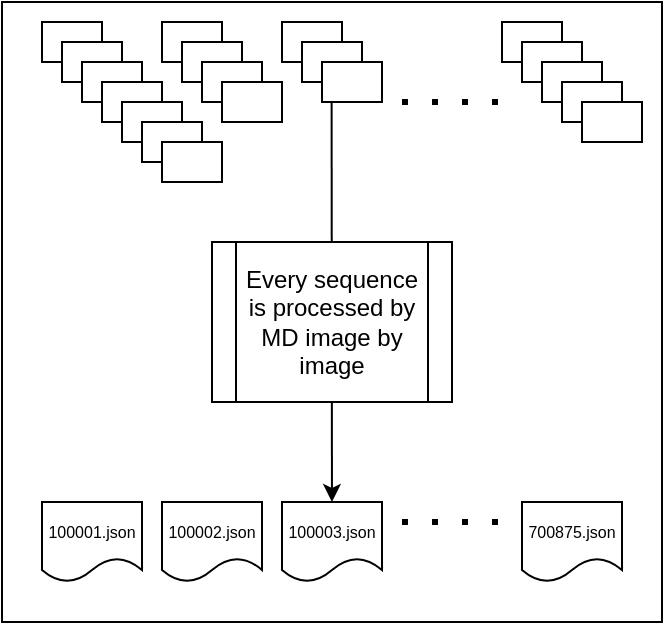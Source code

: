 <mxfile version="27.0.9">
  <diagram name="Page-1" id="yz13qSJ7uep6pf56XY-1">
    <mxGraphModel dx="979" dy="570" grid="1" gridSize="10" guides="1" tooltips="1" connect="1" arrows="1" fold="1" page="1" pageScale="1" pageWidth="850" pageHeight="1100" math="0" shadow="0">
      <root>
        <mxCell id="0" />
        <mxCell id="1" parent="0" />
        <mxCell id="2oTPT6RzZYKhztpP3MQU-49" value="" style="rounded=0;whiteSpace=wrap;html=1;strokeColor=#000000;" vertex="1" parent="1">
          <mxGeometry x="10" y="10" width="330" height="310" as="geometry" />
        </mxCell>
        <mxCell id="2oTPT6RzZYKhztpP3MQU-20" value="" style="rounded=0;whiteSpace=wrap;html=1;" vertex="1" parent="1">
          <mxGeometry x="30" y="20" width="30" height="20" as="geometry" />
        </mxCell>
        <mxCell id="2oTPT6RzZYKhztpP3MQU-21" value="" style="rounded=0;whiteSpace=wrap;html=1;" vertex="1" parent="1">
          <mxGeometry x="40" y="30" width="30" height="20" as="geometry" />
        </mxCell>
        <mxCell id="2oTPT6RzZYKhztpP3MQU-22" value="" style="rounded=0;whiteSpace=wrap;html=1;" vertex="1" parent="1">
          <mxGeometry x="50" y="40" width="30" height="20" as="geometry" />
        </mxCell>
        <mxCell id="2oTPT6RzZYKhztpP3MQU-23" value="" style="rounded=0;whiteSpace=wrap;html=1;" vertex="1" parent="1">
          <mxGeometry x="60" y="50" width="30" height="20" as="geometry" />
        </mxCell>
        <mxCell id="2oTPT6RzZYKhztpP3MQU-25" value="" style="rounded=0;whiteSpace=wrap;html=1;strokeColor=#000000;" vertex="1" parent="1">
          <mxGeometry x="90" y="20" width="30" height="20" as="geometry" />
        </mxCell>
        <mxCell id="2oTPT6RzZYKhztpP3MQU-26" value="" style="rounded=0;whiteSpace=wrap;html=1;strokeColor=#000000;" vertex="1" parent="1">
          <mxGeometry x="100" y="30" width="30" height="20" as="geometry" />
        </mxCell>
        <mxCell id="2oTPT6RzZYKhztpP3MQU-27" value="" style="rounded=0;whiteSpace=wrap;html=1;strokeColor=#000000;" vertex="1" parent="1">
          <mxGeometry x="110" y="40" width="30" height="20" as="geometry" />
        </mxCell>
        <mxCell id="2oTPT6RzZYKhztpP3MQU-28" value="" style="rounded=0;whiteSpace=wrap;html=1;strokeColor=#000000;" vertex="1" parent="1">
          <mxGeometry x="120" y="50" width="30" height="20" as="geometry" />
        </mxCell>
        <mxCell id="2oTPT6RzZYKhztpP3MQU-29" value="" style="rounded=0;whiteSpace=wrap;html=1;" vertex="1" parent="1">
          <mxGeometry x="70" y="60" width="30" height="20" as="geometry" />
        </mxCell>
        <mxCell id="2oTPT6RzZYKhztpP3MQU-30" value="" style="rounded=0;whiteSpace=wrap;html=1;" vertex="1" parent="1">
          <mxGeometry x="80" y="70" width="30" height="20" as="geometry" />
        </mxCell>
        <mxCell id="2oTPT6RzZYKhztpP3MQU-31" value="" style="rounded=0;whiteSpace=wrap;html=1;" vertex="1" parent="1">
          <mxGeometry x="90" y="80" width="30" height="20" as="geometry" />
        </mxCell>
        <mxCell id="2oTPT6RzZYKhztpP3MQU-32" value="" style="rounded=0;whiteSpace=wrap;html=1;" vertex="1" parent="1">
          <mxGeometry x="150" y="20" width="30" height="20" as="geometry" />
        </mxCell>
        <mxCell id="2oTPT6RzZYKhztpP3MQU-33" value="" style="rounded=0;whiteSpace=wrap;html=1;" vertex="1" parent="1">
          <mxGeometry x="160" y="30" width="30" height="20" as="geometry" />
        </mxCell>
        <mxCell id="2oTPT6RzZYKhztpP3MQU-34" value="" style="rounded=0;whiteSpace=wrap;html=1;" vertex="1" parent="1">
          <mxGeometry x="170" y="40" width="30" height="20" as="geometry" />
        </mxCell>
        <mxCell id="2oTPT6RzZYKhztpP3MQU-35" value="" style="endArrow=none;dashed=1;html=1;rounded=1;strokeWidth=3;curved=0;dashPattern=1 4;" edge="1" parent="1">
          <mxGeometry width="50" height="50" relative="1" as="geometry">
            <mxPoint x="210" y="60" as="sourcePoint" />
            <mxPoint x="270" y="60" as="targetPoint" />
          </mxGeometry>
        </mxCell>
        <mxCell id="2oTPT6RzZYKhztpP3MQU-36" value="" style="rounded=0;whiteSpace=wrap;html=1;" vertex="1" parent="1">
          <mxGeometry x="260" y="20" width="30" height="20" as="geometry" />
        </mxCell>
        <mxCell id="2oTPT6RzZYKhztpP3MQU-37" value="" style="rounded=0;whiteSpace=wrap;html=1;" vertex="1" parent="1">
          <mxGeometry x="270" y="30" width="30" height="20" as="geometry" />
        </mxCell>
        <mxCell id="2oTPT6RzZYKhztpP3MQU-38" value="" style="rounded=0;whiteSpace=wrap;html=1;" vertex="1" parent="1">
          <mxGeometry x="280" y="40" width="30" height="20" as="geometry" />
        </mxCell>
        <mxCell id="2oTPT6RzZYKhztpP3MQU-39" value="" style="rounded=0;whiteSpace=wrap;html=1;" vertex="1" parent="1">
          <mxGeometry x="290" y="50" width="30" height="20" as="geometry" />
        </mxCell>
        <mxCell id="2oTPT6RzZYKhztpP3MQU-40" value="" style="rounded=0;whiteSpace=wrap;html=1;" vertex="1" parent="1">
          <mxGeometry x="300" y="60" width="30" height="20" as="geometry" />
        </mxCell>
        <mxCell id="2oTPT6RzZYKhztpP3MQU-42" value="" style="endArrow=none;dashed=1;html=1;rounded=1;strokeWidth=3;curved=0;dashPattern=1 4;" edge="1" parent="1">
          <mxGeometry width="50" height="50" relative="1" as="geometry">
            <mxPoint x="210" y="270" as="sourcePoint" />
            <mxPoint x="270" y="270" as="targetPoint" />
          </mxGeometry>
        </mxCell>
        <mxCell id="2oTPT6RzZYKhztpP3MQU-43" value="&lt;font style=&quot;font-size: 8px;&quot;&gt;100001.json&lt;/font&gt;" style="shape=document;whiteSpace=wrap;html=1;boundedLbl=1;" vertex="1" parent="1">
          <mxGeometry x="30" y="260" width="50" height="40" as="geometry" />
        </mxCell>
        <mxCell id="2oTPT6RzZYKhztpP3MQU-44" value="&lt;font style=&quot;font-size: 8px;&quot;&gt;100002.json&lt;/font&gt;" style="shape=document;whiteSpace=wrap;html=1;boundedLbl=1;strokeColor=#000000;" vertex="1" parent="1">
          <mxGeometry x="90" y="260" width="50" height="40" as="geometry" />
        </mxCell>
        <mxCell id="2oTPT6RzZYKhztpP3MQU-45" value="&lt;font style=&quot;font-size: 8px;&quot;&gt;100003.json&lt;/font&gt;" style="shape=document;whiteSpace=wrap;html=1;boundedLbl=1;" vertex="1" parent="1">
          <mxGeometry x="150" y="260" width="50" height="40" as="geometry" />
        </mxCell>
        <mxCell id="2oTPT6RzZYKhztpP3MQU-66" value="" style="endArrow=classic;html=1;rounded=0;exitX=0.16;exitY=1;exitDx=0;exitDy=0;exitPerimeter=0;" edge="1" parent="1" source="2oTPT6RzZYKhztpP3MQU-34" target="2oTPT6RzZYKhztpP3MQU-45">
          <mxGeometry width="50" height="50" relative="1" as="geometry">
            <mxPoint x="230" y="240" as="sourcePoint" />
            <mxPoint x="280" y="190" as="targetPoint" />
          </mxGeometry>
        </mxCell>
        <mxCell id="2oTPT6RzZYKhztpP3MQU-46" value="&lt;font style=&quot;font-size: 8px;&quot;&gt;700875.json&lt;/font&gt;" style="shape=document;whiteSpace=wrap;html=1;boundedLbl=1;" vertex="1" parent="1">
          <mxGeometry x="270" y="260" width="50" height="40" as="geometry" />
        </mxCell>
        <mxCell id="2oTPT6RzZYKhztpP3MQU-41" value="Every sequence is processed by MD image by image" style="shape=process;whiteSpace=wrap;html=1;backgroundOutline=1;" vertex="1" parent="1">
          <mxGeometry x="115" y="130" width="120" height="80" as="geometry" />
        </mxCell>
      </root>
    </mxGraphModel>
  </diagram>
</mxfile>
